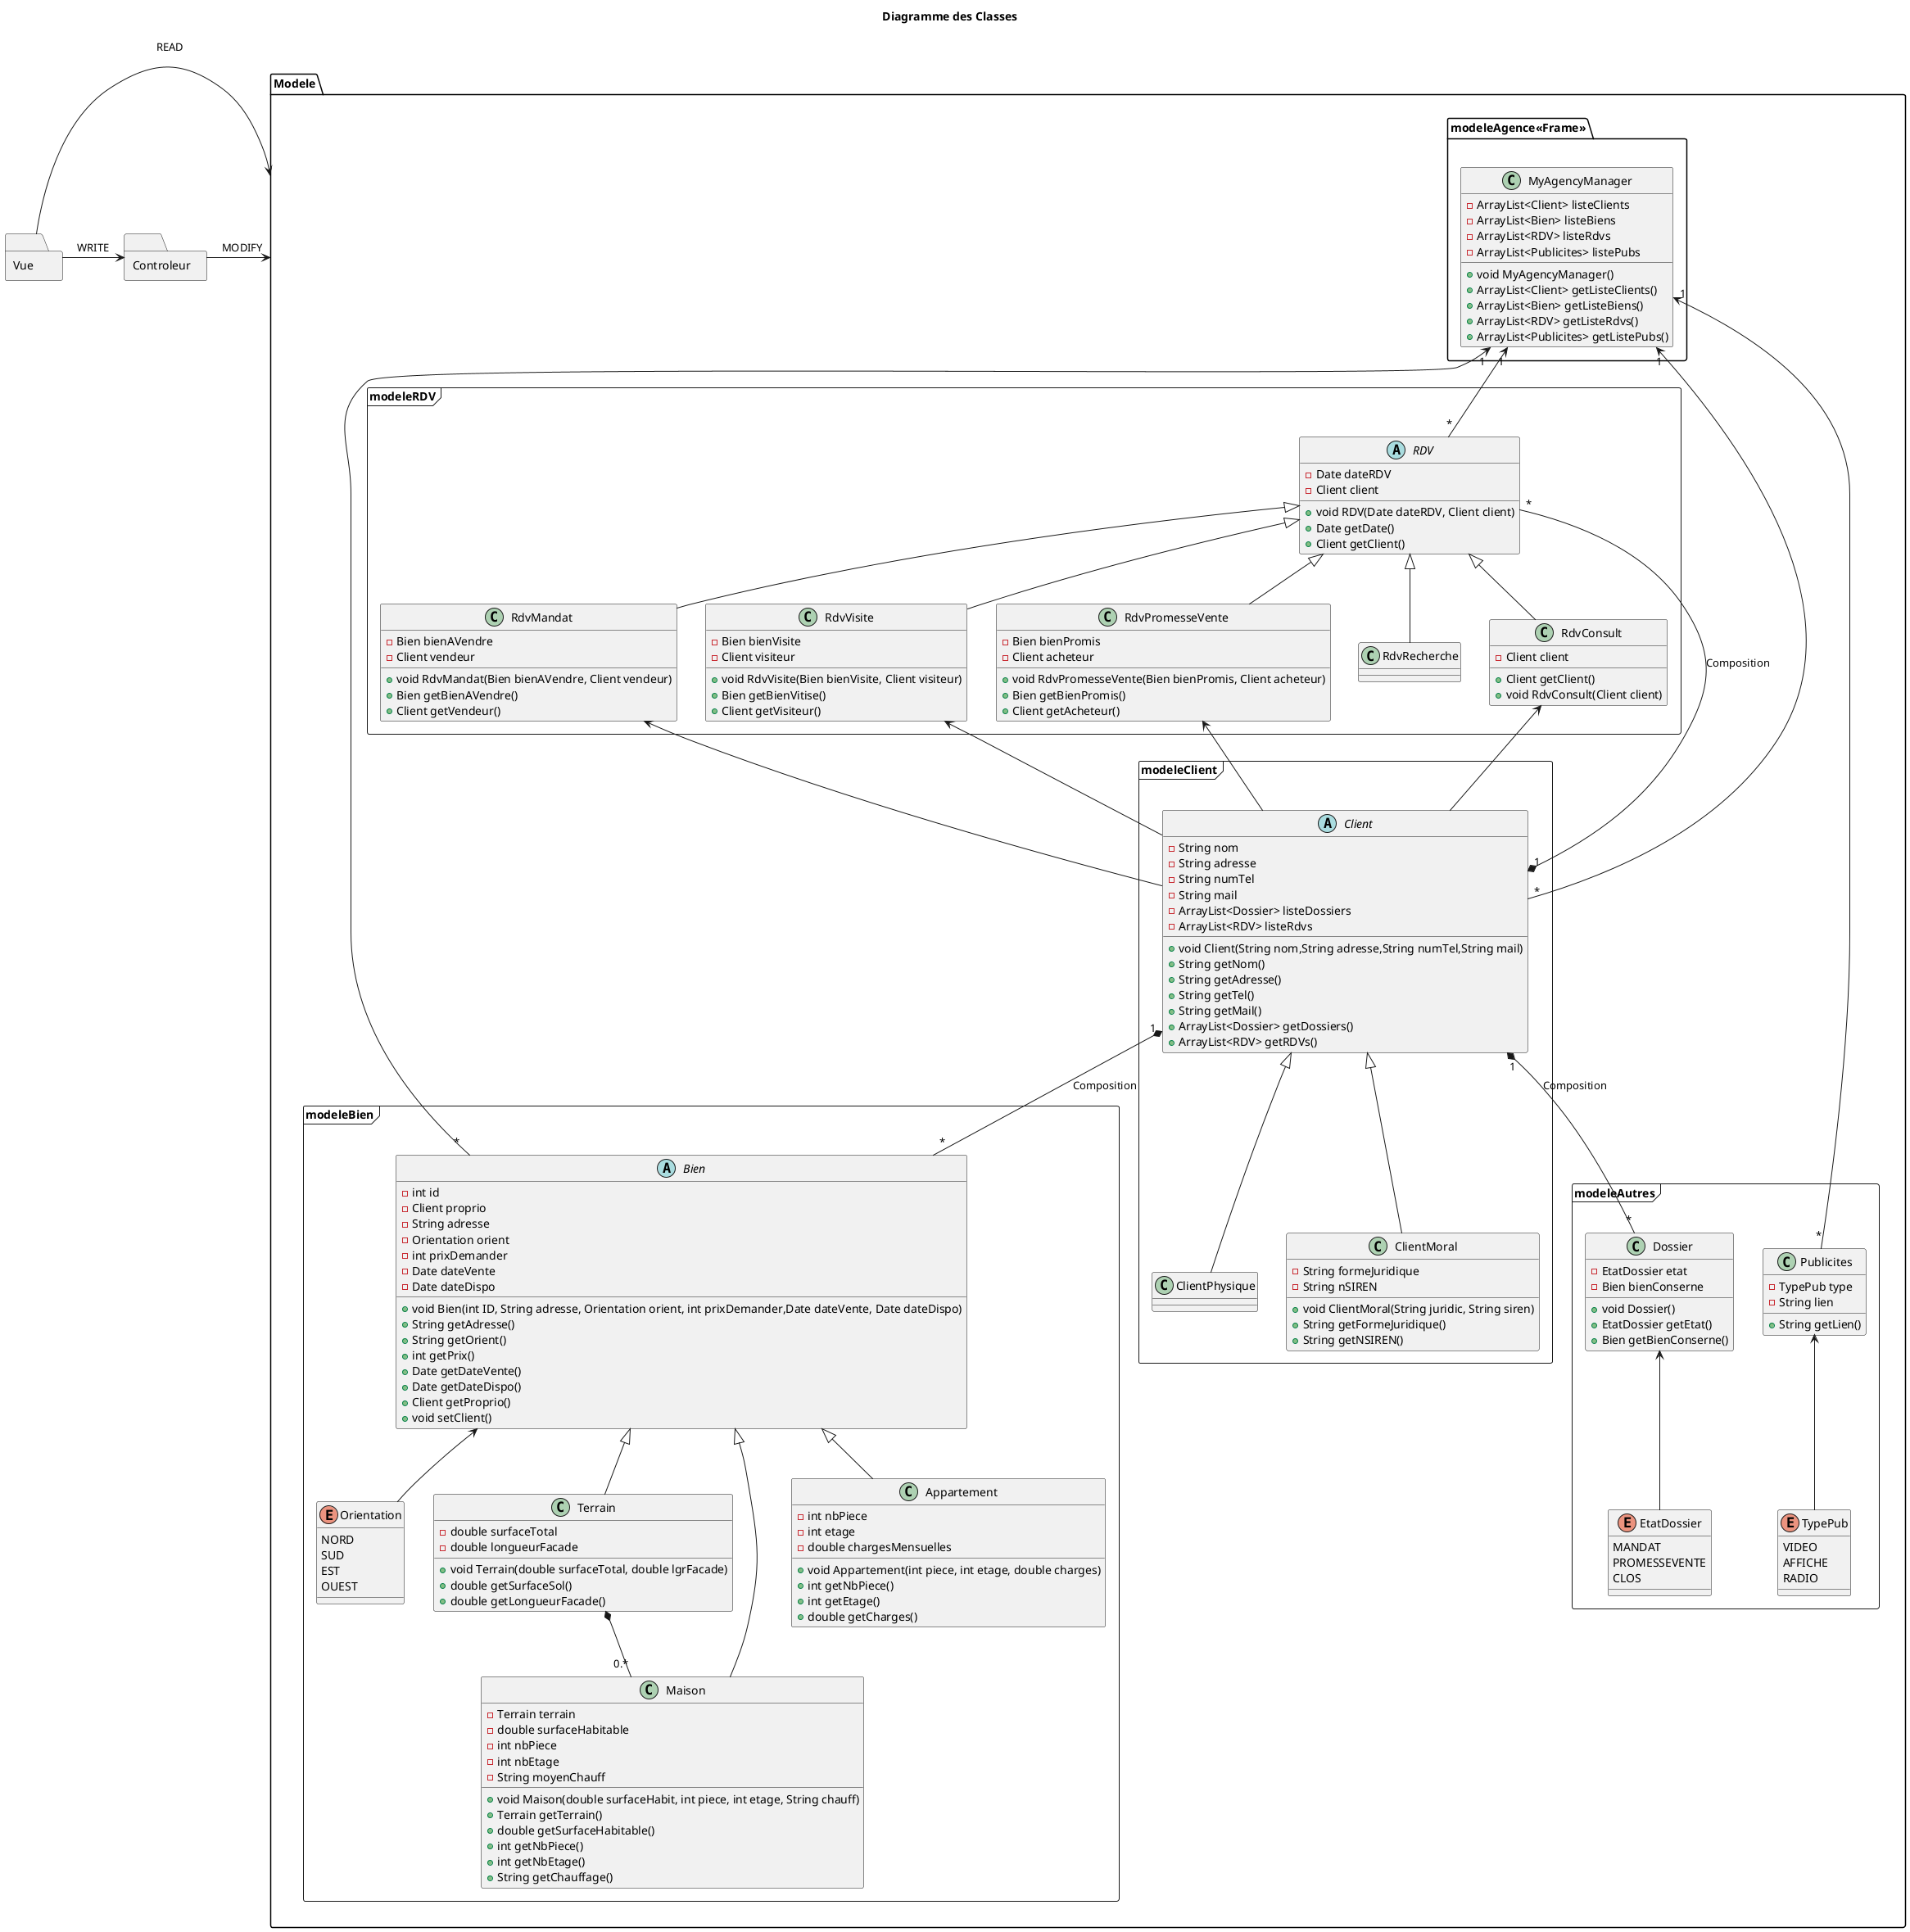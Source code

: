 @startuml

title Diagramme des Classes

package Modele <<Folder>> {

    package modeleAgence<<Frame>> {
        class MyAgencyManager {
          -ArrayList<Client> listeClients
          -ArrayList<Bien> listeBiens
          -ArrayList<RDV> listeRdvs
          -ArrayList<Publicites> listePubs
          +void MyAgencyManager()
          +ArrayList<Client> getListeClients()
          +ArrayList<Bien> getListeBiens()
		  +ArrayList<RDV> getListeRdvs()
		  +ArrayList<Publicites> getListePubs()
        }
    }
    package modeleClient <<Frame>> {
        abstract Client {
          -String nom
          -String adresse
          -String numTel
          -String mail
          -ArrayList<Dossier> listeDossiers
          -ArrayList<RDV> listeRdvs
          +void Client(String nom,String adresse,String numTel,String mail)
          +String getNom()
          +String getAdresse()
          +String getTel()
          +String getMail()
          +ArrayList<Dossier> getDossiers()
          +ArrayList<RDV> getRDVs()
        }
        class ClientPhysique extends Client{
        }
    
        class ClientMoral extends Client{
        -String formeJuridique
        -String nSIREN
        +void ClientMoral(String juridic, String siren)
        +String getFormeJuridique()
        +String getNSIREN()
        }
    }

    package modeleBien <<Frame>> {
        enum Orientation{
            NORD
            SUD
            EST
            OUEST
         }
        abstract Bien {
            -int id
            -Client proprio
            -String adresse
            -Orientation orient
            -int prixDemander
            -Date dateVente
            -Date dateDispo
            +void Bien(int ID, String adresse, Orientation orient, int prixDemander,Date dateVente, Date dateDispo) 
            +String getAdresse()
            +String getOrient()
            +int getPrix()
            +Date getDateVente()
            +Date getDateDispo()
            +Client getProprio()
            +void setClient()
        }
        class Terrain extends Bien{
            -double surfaceTotal
            -double longueurFacade
            +void Terrain(double surfaceTotal, double lgrFacade)
            +double getSurfaceSol()
            +double getLongueurFacade()
        }
        class Maison extends Bien{
            -Terrain terrain
            -double surfaceHabitable
            -int nbPiece
            -int nbEtage
            -String moyenChauff
            +void Maison(double surfaceHabit, int piece, int etage, String chauff)
            +Terrain getTerrain()
            +double getSurfaceHabitable()
            +int getNbPiece()
            +int getNbEtage()
            +String getChauffage()
        }
        class Appartement extends Bien{
            -int nbPiece
            -int etage
            -double chargesMensuelles
            +void Appartement(int piece, int etage, double charges)
            +int getNbPiece()
            +int getEtage()
            +double getCharges()
        }
        Terrain  *-- "0.*" Maison
    }

    package modeleRDV <<Frame>> {
        abstract RDV{
            -Date dateRDV
            -Client client
            +void RDV(Date dateRDV, Client client)
            +Date getDate()
            +Client getClient()
        }

        class RdvMandat extends RDV{
            -Bien bienAVendre
            -Client vendeur
            +void RdvMandat(Bien bienAVendre, Client vendeur)
            +Bien getBienAVendre()
            +Client getVendeur()
        }

        class RdvVisite extends RDV{
            -Bien bienVisite
            -Client visiteur
            +void RdvVisite(Bien bienVisite, Client visiteur)
            +Bien getBienVitise()
            +Client getVisiteur()
        }

        class RdvPromesseVente extends RDV{
            -Bien bienPromis
            -Client acheteur
            +void RdvPromesseVente(Bien bienPromis, Client acheteur)
            +Bien getBienPromis()
            +Client getAcheteur()
        }

        class RdvRecherche extends RDV{
        }

        class RdvConsult extends RDV{
            -Client client
            +Client getClient()
            +void RdvConsult(Client client)

        }
    }

    package modeleAutres <<Frame>> {
	
		enum TypePub{
		  VIDEO
		  AFFICHE
		  RADIO
		}
        class Publicites{
          -TypePub type
          -String lien
          +String getLien()
        }
		
		enum EtatDossier{
		  MANDAT
		  PROMESSEVENTE
		  CLOS
		}
		class Dossier{
			-EtatDossier etat
			-Bien bienConserne
			+void Dossier()
			+EtatDossier getEtat()
			+Bien getBienConserne()
		}
    }
    
    MyAgencyManager "1" <-- "*" Client
    MyAgencyManager "1" <-- "*" Bien
    MyAgencyManager "1" <-- "*" RDV
    MyAgencyManager "1" <-- "*" Publicites
    
    RdvMandat  <--  Client
    RdvVisite  <--  Client
    RdvPromesseVente  <--  Client
    RdvConsult  <--  Client
	
	Bien <-- Orientation
	Dossier <-- EtatDossier
	Publicites <-- TypePub
}

Client "1" *-- "*" Bien: Composition
Client "1" *-- "*" RDV: Composition
Client "1" *-- "*" Dossier: Composition

package Vue <<Folder>> {
}

package Controleur <<Folder>> {
}

Vue -> Modele : READ
Vue -> Controleur : WRITE
Controleur -> Modele : MODIFY


@enduml

